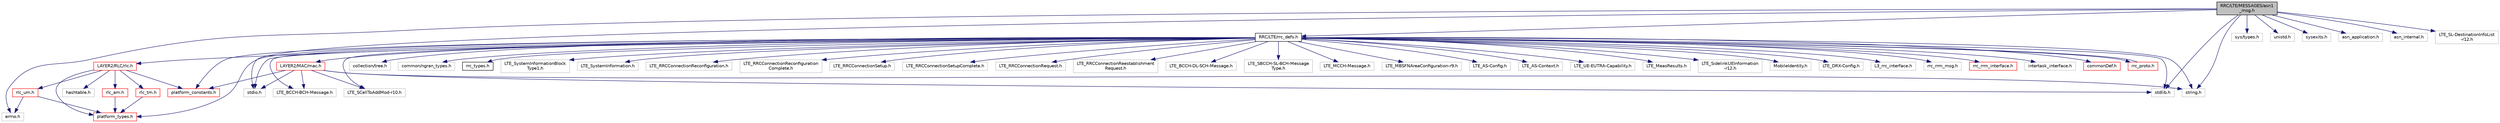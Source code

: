 digraph "RRC/LTE/MESSAGES/asn1_msg.h"
{
 // LATEX_PDF_SIZE
  edge [fontname="Helvetica",fontsize="10",labelfontname="Helvetica",labelfontsize="10"];
  node [fontname="Helvetica",fontsize="10",shape=record];
  Node1 [label="RRC/LTE/MESSAGES/asn1\l_msg.h",height=0.2,width=0.4,color="black", fillcolor="grey75", style="filled", fontcolor="black",tooltip="primitives to build the asn1 messages"];
  Node1 -> Node2 [color="midnightblue",fontsize="10",style="solid",fontname="Helvetica"];
  Node2 [label="stdio.h",height=0.2,width=0.4,color="grey75", fillcolor="white", style="filled",tooltip=" "];
  Node1 -> Node3 [color="midnightblue",fontsize="10",style="solid",fontname="Helvetica"];
  Node3 [label="sys/types.h",height=0.2,width=0.4,color="grey75", fillcolor="white", style="filled",tooltip=" "];
  Node1 -> Node4 [color="midnightblue",fontsize="10",style="solid",fontname="Helvetica"];
  Node4 [label="stdlib.h",height=0.2,width=0.4,color="grey75", fillcolor="white", style="filled",tooltip=" "];
  Node1 -> Node5 [color="midnightblue",fontsize="10",style="solid",fontname="Helvetica"];
  Node5 [label="unistd.h",height=0.2,width=0.4,color="grey75", fillcolor="white", style="filled",tooltip=" "];
  Node1 -> Node6 [color="midnightblue",fontsize="10",style="solid",fontname="Helvetica"];
  Node6 [label="string.h",height=0.2,width=0.4,color="grey75", fillcolor="white", style="filled",tooltip=" "];
  Node1 -> Node7 [color="midnightblue",fontsize="10",style="solid",fontname="Helvetica"];
  Node7 [label="sysexits.h",height=0.2,width=0.4,color="grey75", fillcolor="white", style="filled",tooltip=" "];
  Node1 -> Node8 [color="midnightblue",fontsize="10",style="solid",fontname="Helvetica"];
  Node8 [label="errno.h",height=0.2,width=0.4,color="grey75", fillcolor="white", style="filled",tooltip=" "];
  Node1 -> Node9 [color="midnightblue",fontsize="10",style="solid",fontname="Helvetica"];
  Node9 [label="asn_application.h",height=0.2,width=0.4,color="grey75", fillcolor="white", style="filled",tooltip=" "];
  Node1 -> Node10 [color="midnightblue",fontsize="10",style="solid",fontname="Helvetica"];
  Node10 [label="asn_internal.h",height=0.2,width=0.4,color="grey75", fillcolor="white", style="filled",tooltip=" "];
  Node1 -> Node11 [color="midnightblue",fontsize="10",style="solid",fontname="Helvetica"];
  Node11 [label="RRC/LTE/rrc_defs.h",height=0.2,width=0.4,color="black", fillcolor="white", style="filled",URL="$rrc__defs_8h.html",tooltip=" "];
  Node11 -> Node2 [color="midnightblue",fontsize="10",style="solid",fontname="Helvetica"];
  Node11 -> Node4 [color="midnightblue",fontsize="10",style="solid",fontname="Helvetica"];
  Node11 -> Node6 [color="midnightblue",fontsize="10",style="solid",fontname="Helvetica"];
  Node11 -> Node12 [color="midnightblue",fontsize="10",style="solid",fontname="Helvetica"];
  Node12 [label="collection/tree.h",height=0.2,width=0.4,color="grey75", fillcolor="white", style="filled",tooltip=" "];
  Node11 -> Node13 [color="midnightblue",fontsize="10",style="solid",fontname="Helvetica"];
  Node13 [label="common/ngran_types.h",height=0.2,width=0.4,color="grey75", fillcolor="white", style="filled",tooltip=" "];
  Node11 -> Node14 [color="midnightblue",fontsize="10",style="solid",fontname="Helvetica"];
  Node14 [label="rrc_types.h",height=0.2,width=0.4,color="black", fillcolor="white", style="filled",URL="$rrc__types_8h.html",tooltip="rrc types and subtypes"];
  Node11 -> Node15 [color="midnightblue",fontsize="10",style="solid",fontname="Helvetica"];
  Node15 [label="LAYER2/RLC/rlc.h",height=0.2,width=0.4,color="red", fillcolor="white", style="filled",URL="$rlc_8h.html",tooltip="This file, and only this file must be included by external code that interact with RLC layer."];
  Node15 -> Node16 [color="midnightblue",fontsize="10",style="solid",fontname="Helvetica"];
  Node16 [label="platform_types.h",height=0.2,width=0.4,color="red", fillcolor="white", style="filled",URL="$platform__types_8h.html",tooltip=" "];
  Node15 -> Node18 [color="midnightblue",fontsize="10",style="solid",fontname="Helvetica"];
  Node18 [label="platform_constants.h",height=0.2,width=0.4,color="red", fillcolor="white", style="filled",URL="$platform__constants_8h.html",tooltip=" "];
  Node15 -> Node20 [color="midnightblue",fontsize="10",style="solid",fontname="Helvetica"];
  Node20 [label="hashtable.h",height=0.2,width=0.4,color="grey75", fillcolor="white", style="filled",tooltip=" "];
  Node15 -> Node21 [color="midnightblue",fontsize="10",style="solid",fontname="Helvetica"];
  Node21 [label="rlc_am.h",height=0.2,width=0.4,color="red", fillcolor="white", style="filled",URL="$rlc__am_8h.html",tooltip="This file, and only this file must be included by code that interact with RLC AM layer."];
  Node21 -> Node16 [color="midnightblue",fontsize="10",style="solid",fontname="Helvetica"];
  Node15 -> Node52 [color="midnightblue",fontsize="10",style="solid",fontname="Helvetica"];
  Node52 [label="rlc_um.h",height=0.2,width=0.4,color="red", fillcolor="white", style="filled",URL="$rlc__um_8h.html",tooltip="This file, and only this file must be included by code that interact with RLC UM layer."];
  Node52 -> Node8 [color="midnightblue",fontsize="10",style="solid",fontname="Helvetica"];
  Node52 -> Node16 [color="midnightblue",fontsize="10",style="solid",fontname="Helvetica"];
  Node15 -> Node65 [color="midnightblue",fontsize="10",style="solid",fontname="Helvetica"];
  Node65 [label="rlc_tm.h",height=0.2,width=0.4,color="red", fillcolor="white", style="filled",URL="$rlc__tm_8h.html",tooltip="This file, and only this file must be included by code that interact with RLC TM layer."];
  Node65 -> Node16 [color="midnightblue",fontsize="10",style="solid",fontname="Helvetica"];
  Node11 -> Node18 [color="midnightblue",fontsize="10",style="solid",fontname="Helvetica"];
  Node11 -> Node16 [color="midnightblue",fontsize="10",style="solid",fontname="Helvetica"];
  Node11 -> Node76 [color="midnightblue",fontsize="10",style="solid",fontname="Helvetica"];
  Node76 [label="LAYER2/MAC/mac.h",height=0.2,width=0.4,color="red", fillcolor="white", style="filled",URL="$mac_8h.html",tooltip=" "];
  Node76 -> Node2 [color="midnightblue",fontsize="10",style="solid",fontname="Helvetica"];
  Node76 -> Node4 [color="midnightblue",fontsize="10",style="solid",fontname="Helvetica"];
  Node76 -> Node6 [color="midnightblue",fontsize="10",style="solid",fontname="Helvetica"];
  Node76 -> Node18 [color="midnightblue",fontsize="10",style="solid",fontname="Helvetica"];
  Node76 -> Node77 [color="midnightblue",fontsize="10",style="solid",fontname="Helvetica"];
  Node77 [label="LTE_BCCH-BCH-Message.h",height=0.2,width=0.4,color="grey75", fillcolor="white", style="filled",tooltip=" "];
  Node76 -> Node89 [color="midnightblue",fontsize="10",style="solid",fontname="Helvetica"];
  Node89 [label="LTE_SCellToAddMod-r10.h",height=0.2,width=0.4,color="grey75", fillcolor="white", style="filled",tooltip=" "];
  Node11 -> Node103 [color="midnightblue",fontsize="10",style="solid",fontname="Helvetica"];
  Node103 [label="LTE_SystemInformationBlock\lType1.h",height=0.2,width=0.4,color="grey75", fillcolor="white", style="filled",tooltip=" "];
  Node11 -> Node104 [color="midnightblue",fontsize="10",style="solid",fontname="Helvetica"];
  Node104 [label="LTE_SystemInformation.h",height=0.2,width=0.4,color="grey75", fillcolor="white", style="filled",tooltip=" "];
  Node11 -> Node105 [color="midnightblue",fontsize="10",style="solid",fontname="Helvetica"];
  Node105 [label="LTE_RRCConnectionReconfiguration.h",height=0.2,width=0.4,color="grey75", fillcolor="white", style="filled",tooltip=" "];
  Node11 -> Node106 [color="midnightblue",fontsize="10",style="solid",fontname="Helvetica"];
  Node106 [label="LTE_RRCConnectionReconfiguration\lComplete.h",height=0.2,width=0.4,color="grey75", fillcolor="white", style="filled",tooltip=" "];
  Node11 -> Node107 [color="midnightblue",fontsize="10",style="solid",fontname="Helvetica"];
  Node107 [label="LTE_RRCConnectionSetup.h",height=0.2,width=0.4,color="grey75", fillcolor="white", style="filled",tooltip=" "];
  Node11 -> Node108 [color="midnightblue",fontsize="10",style="solid",fontname="Helvetica"];
  Node108 [label="LTE_RRCConnectionSetupComplete.h",height=0.2,width=0.4,color="grey75", fillcolor="white", style="filled",tooltip=" "];
  Node11 -> Node109 [color="midnightblue",fontsize="10",style="solid",fontname="Helvetica"];
  Node109 [label="LTE_RRCConnectionRequest.h",height=0.2,width=0.4,color="grey75", fillcolor="white", style="filled",tooltip=" "];
  Node11 -> Node110 [color="midnightblue",fontsize="10",style="solid",fontname="Helvetica"];
  Node110 [label="LTE_RRCConnectionReestablishment\lRequest.h",height=0.2,width=0.4,color="grey75", fillcolor="white", style="filled",tooltip=" "];
  Node11 -> Node111 [color="midnightblue",fontsize="10",style="solid",fontname="Helvetica"];
  Node111 [label="LTE_BCCH-DL-SCH-Message.h",height=0.2,width=0.4,color="grey75", fillcolor="white", style="filled",tooltip=" "];
  Node11 -> Node112 [color="midnightblue",fontsize="10",style="solid",fontname="Helvetica"];
  Node112 [label="LTE_SBCCH-SL-BCH-Message\lType.h",height=0.2,width=0.4,color="grey75", fillcolor="white", style="filled",tooltip=" "];
  Node11 -> Node77 [color="midnightblue",fontsize="10",style="solid",fontname="Helvetica"];
  Node11 -> Node113 [color="midnightblue",fontsize="10",style="solid",fontname="Helvetica"];
  Node113 [label="LTE_MCCH-Message.h",height=0.2,width=0.4,color="grey75", fillcolor="white", style="filled",tooltip=" "];
  Node11 -> Node114 [color="midnightblue",fontsize="10",style="solid",fontname="Helvetica"];
  Node114 [label="LTE_MBSFNAreaConfiguration-r9.h",height=0.2,width=0.4,color="grey75", fillcolor="white", style="filled",tooltip=" "];
  Node11 -> Node89 [color="midnightblue",fontsize="10",style="solid",fontname="Helvetica"];
  Node11 -> Node115 [color="midnightblue",fontsize="10",style="solid",fontname="Helvetica"];
  Node115 [label="LTE_AS-Config.h",height=0.2,width=0.4,color="grey75", fillcolor="white", style="filled",tooltip=" "];
  Node11 -> Node116 [color="midnightblue",fontsize="10",style="solid",fontname="Helvetica"];
  Node116 [label="LTE_AS-Context.h",height=0.2,width=0.4,color="grey75", fillcolor="white", style="filled",tooltip=" "];
  Node11 -> Node117 [color="midnightblue",fontsize="10",style="solid",fontname="Helvetica"];
  Node117 [label="LTE_UE-EUTRA-Capability.h",height=0.2,width=0.4,color="grey75", fillcolor="white", style="filled",tooltip=" "];
  Node11 -> Node118 [color="midnightblue",fontsize="10",style="solid",fontname="Helvetica"];
  Node118 [label="LTE_MeasResults.h",height=0.2,width=0.4,color="grey75", fillcolor="white", style="filled",tooltip=" "];
  Node11 -> Node119 [color="midnightblue",fontsize="10",style="solid",fontname="Helvetica"];
  Node119 [label="LTE_SidelinkUEInformation\l-r12.h",height=0.2,width=0.4,color="grey75", fillcolor="white", style="filled",tooltip=" "];
  Node11 -> Node120 [color="midnightblue",fontsize="10",style="solid",fontname="Helvetica"];
  Node120 [label="MobileIdentity.h",height=0.2,width=0.4,color="grey75", fillcolor="white", style="filled",tooltip=" "];
  Node11 -> Node121 [color="midnightblue",fontsize="10",style="solid",fontname="Helvetica"];
  Node121 [label="LTE_DRX-Config.h",height=0.2,width=0.4,color="grey75", fillcolor="white", style="filled",tooltip=" "];
  Node11 -> Node122 [color="midnightblue",fontsize="10",style="solid",fontname="Helvetica"];
  Node122 [label="L3_rrc_interface.h",height=0.2,width=0.4,color="grey75", fillcolor="white", style="filled",tooltip=" "];
  Node11 -> Node123 [color="midnightblue",fontsize="10",style="solid",fontname="Helvetica"];
  Node123 [label="rrc_rrm_msg.h",height=0.2,width=0.4,color="grey75", fillcolor="white", style="filled",tooltip=" "];
  Node11 -> Node124 [color="midnightblue",fontsize="10",style="solid",fontname="Helvetica"];
  Node124 [label="rrc_rrm_interface.h",height=0.2,width=0.4,color="red", fillcolor="white", style="filled",URL="$rrc__rrm__interface_8h.html",tooltip=" "];
  Node11 -> Node127 [color="midnightblue",fontsize="10",style="solid",fontname="Helvetica"];
  Node127 [label="intertask_interface.h",height=0.2,width=0.4,color="grey75", fillcolor="white", style="filled",tooltip=" "];
  Node11 -> Node128 [color="midnightblue",fontsize="10",style="solid",fontname="Helvetica"];
  Node128 [label="commonDef.h",height=0.2,width=0.4,color="red", fillcolor="white", style="filled",URL="$commonDef_8h.html",tooltip=" "];
  Node11 -> Node130 [color="midnightblue",fontsize="10",style="solid",fontname="Helvetica"];
  Node130 [label="rrc_proto.h",height=0.2,width=0.4,color="red", fillcolor="white", style="filled",URL="$rrc__proto_8h.html",tooltip=" "];
  Node130 -> Node11 [color="midnightblue",fontsize="10",style="solid",fontname="Helvetica"];
  Node1 -> Node146 [color="midnightblue",fontsize="10",style="solid",fontname="Helvetica"];
  Node146 [label="LTE_SL-DestinationInfoList\l-r12.h",height=0.2,width=0.4,color="grey75", fillcolor="white", style="filled",tooltip=" "];
}
